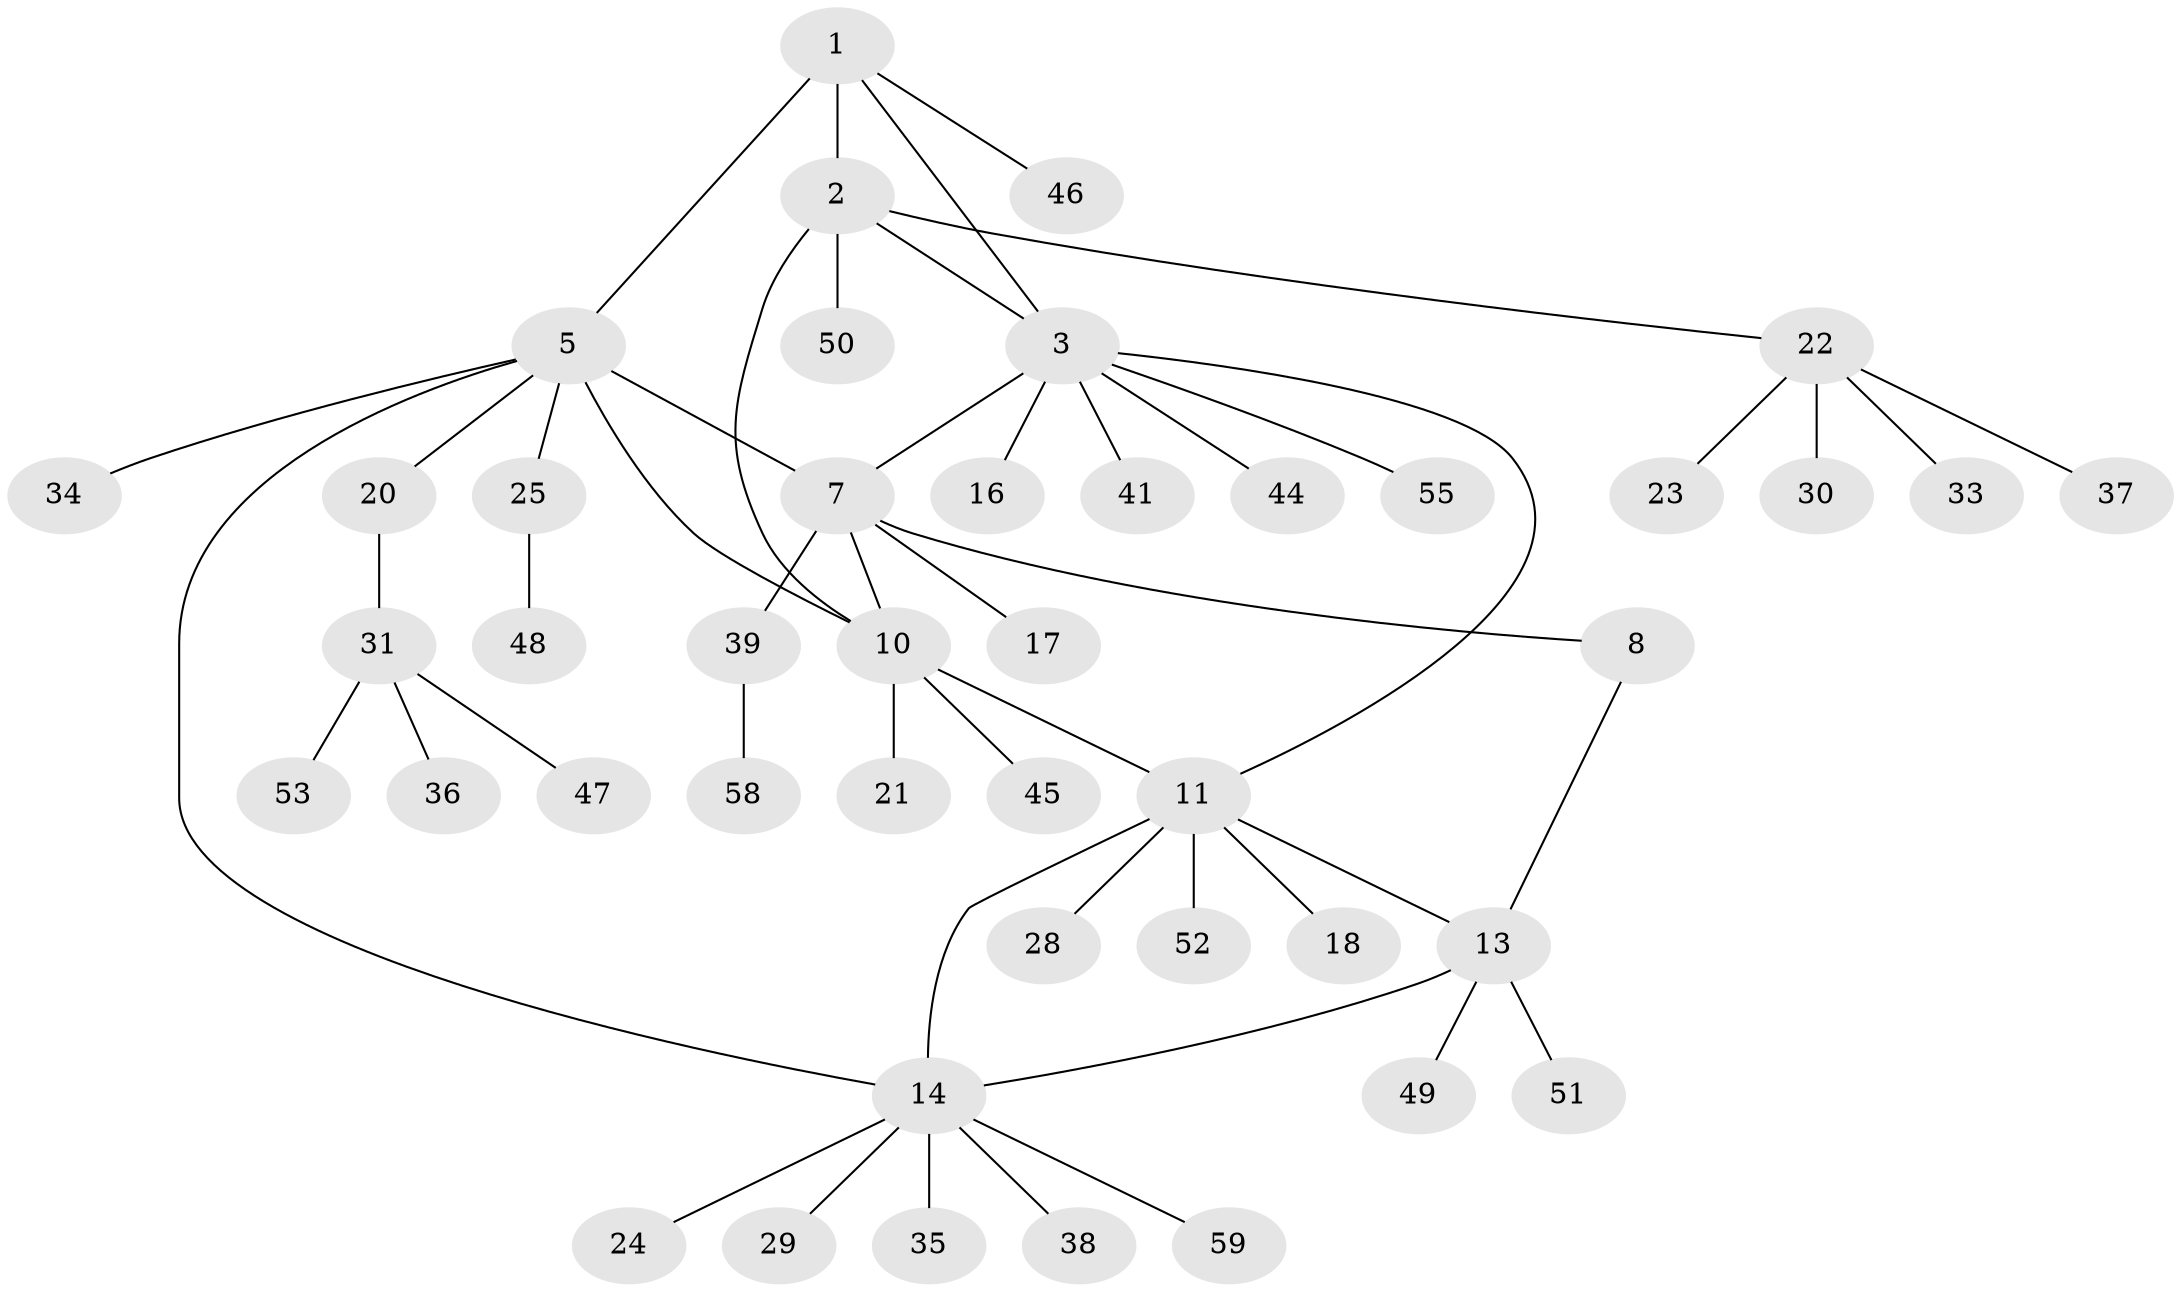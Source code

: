 // original degree distribution, {3: 0.05, 5: 0.05, 9: 0.03333333333333333, 4: 0.06666666666666667, 7: 0.03333333333333333, 2: 0.11666666666666667, 6: 0.05, 1: 0.6}
// Generated by graph-tools (version 1.1) at 2025/42/03/06/25 10:42:13]
// undirected, 44 vertices, 51 edges
graph export_dot {
graph [start="1"]
  node [color=gray90,style=filled];
  1 [super="+4"];
  2;
  3 [super="+40"];
  5 [super="+6"];
  7 [super="+9"];
  8 [super="+26"];
  10 [super="+12"];
  11 [super="+15"];
  13 [super="+19"];
  14 [super="+43"];
  16 [super="+60"];
  17 [super="+27"];
  18;
  20;
  21;
  22 [super="+56"];
  23;
  24;
  25;
  28;
  29;
  30;
  31 [super="+32"];
  33;
  34;
  35 [super="+42"];
  36;
  37;
  38;
  39 [super="+54"];
  41;
  44;
  45;
  46;
  47;
  48;
  49;
  50 [super="+57"];
  51;
  52;
  53;
  55;
  58;
  59;
  1 -- 2;
  1 -- 3;
  1 -- 5 [weight=2];
  1 -- 46;
  2 -- 3;
  2 -- 10;
  2 -- 22;
  2 -- 50;
  3 -- 16;
  3 -- 41;
  3 -- 44;
  3 -- 55;
  3 -- 7;
  3 -- 11;
  5 -- 7;
  5 -- 14;
  5 -- 20;
  5 -- 25;
  5 -- 34;
  5 -- 10;
  7 -- 8 [weight=2];
  7 -- 10;
  7 -- 17;
  7 -- 39;
  8 -- 13;
  10 -- 11 [weight=2];
  10 -- 21;
  10 -- 45;
  11 -- 28;
  11 -- 18;
  11 -- 52;
  11 -- 13;
  11 -- 14;
  13 -- 14;
  13 -- 49;
  13 -- 51;
  14 -- 24;
  14 -- 29;
  14 -- 35;
  14 -- 38;
  14 -- 59;
  20 -- 31;
  22 -- 23;
  22 -- 30;
  22 -- 33;
  22 -- 37;
  25 -- 48;
  31 -- 36;
  31 -- 47;
  31 -- 53;
  39 -- 58;
}
